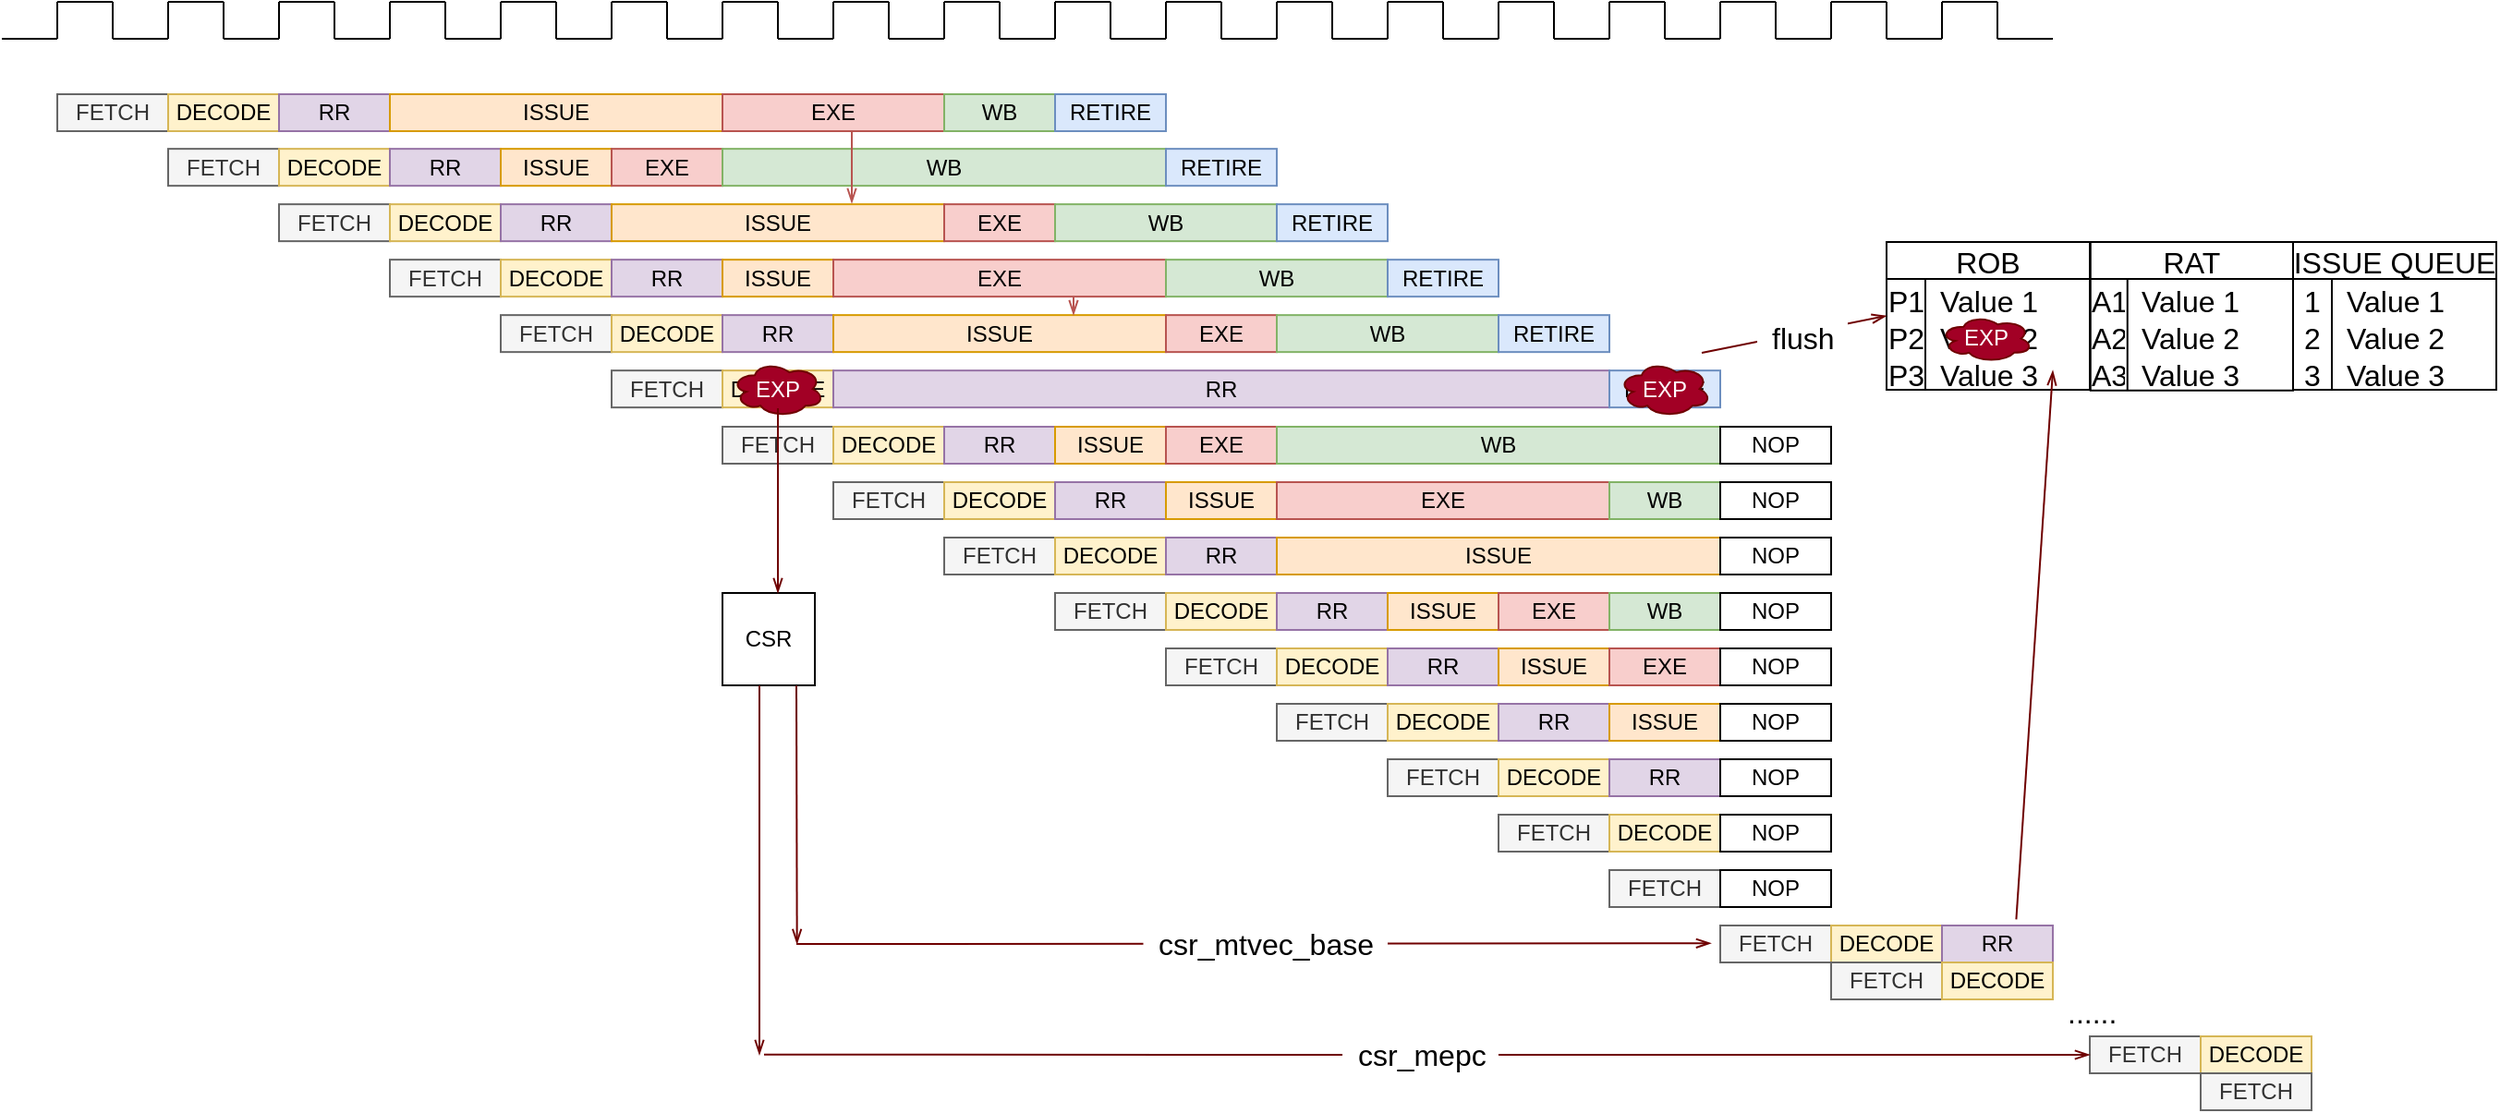 <mxfile version="24.7.4">
  <diagram name="第 1 页" id="Wg0HarawB00_JTyKr74h">
    <mxGraphModel dx="2636" dy="952" grid="1" gridSize="10" guides="1" tooltips="1" connect="1" arrows="1" fold="1" page="1" pageScale="1" pageWidth="827" pageHeight="1169" math="0" shadow="0">
      <root>
        <mxCell id="0" />
        <mxCell id="1" parent="0" />
        <mxCell id="zSqDcAT_bvlXsyUkPTx3-95" value="" style="endArrow=none;html=1;rounded=0;" edge="1" parent="1">
          <mxGeometry width="50" height="50" relative="1" as="geometry">
            <mxPoint x="-30" y="380" as="sourcePoint" />
            <mxPoint y="380" as="targetPoint" />
          </mxGeometry>
        </mxCell>
        <mxCell id="zSqDcAT_bvlXsyUkPTx3-96" value="" style="endArrow=none;html=1;rounded=0;" edge="1" parent="1">
          <mxGeometry width="50" height="50" relative="1" as="geometry">
            <mxPoint y="360" as="sourcePoint" />
            <mxPoint x="30" y="360" as="targetPoint" />
          </mxGeometry>
        </mxCell>
        <mxCell id="zSqDcAT_bvlXsyUkPTx3-97" value="" style="endArrow=none;html=1;rounded=0;" edge="1" parent="1">
          <mxGeometry width="50" height="50" relative="1" as="geometry">
            <mxPoint x="30" y="380" as="sourcePoint" />
            <mxPoint x="60" y="380" as="targetPoint" />
          </mxGeometry>
        </mxCell>
        <mxCell id="zSqDcAT_bvlXsyUkPTx3-98" value="" style="endArrow=none;html=1;rounded=0;" edge="1" parent="1">
          <mxGeometry width="50" height="50" relative="1" as="geometry">
            <mxPoint y="360" as="sourcePoint" />
            <mxPoint y="380" as="targetPoint" />
          </mxGeometry>
        </mxCell>
        <mxCell id="zSqDcAT_bvlXsyUkPTx3-99" value="" style="endArrow=none;html=1;rounded=0;" edge="1" parent="1">
          <mxGeometry width="50" height="50" relative="1" as="geometry">
            <mxPoint x="30" y="360" as="sourcePoint" />
            <mxPoint x="30" y="380" as="targetPoint" />
          </mxGeometry>
        </mxCell>
        <mxCell id="zSqDcAT_bvlXsyUkPTx3-100" value="FETCH" style="rounded=0;whiteSpace=wrap;html=1;fillColor=#f5f5f5;fontColor=#333333;strokeColor=#666666;" vertex="1" parent="1">
          <mxGeometry y="529.57" width="60" height="20" as="geometry" />
        </mxCell>
        <mxCell id="zSqDcAT_bvlXsyUkPTx3-101" value="DECODE" style="rounded=0;whiteSpace=wrap;html=1;fillColor=#fff2cc;strokeColor=#d6b656;" vertex="1" parent="1">
          <mxGeometry x="60" y="529.57" width="60" height="20" as="geometry" />
        </mxCell>
        <mxCell id="zSqDcAT_bvlXsyUkPTx3-102" value="RR" style="rounded=0;whiteSpace=wrap;html=1;fillColor=#e1d5e7;strokeColor=#9673a6;" vertex="1" parent="1">
          <mxGeometry x="120" y="529.57" width="60" height="20" as="geometry" />
        </mxCell>
        <mxCell id="zSqDcAT_bvlXsyUkPTx3-103" value="ISSUE" style="rounded=0;whiteSpace=wrap;html=1;fillColor=#ffe6cc;strokeColor=#d79b00;" vertex="1" parent="1">
          <mxGeometry x="180" y="529.57" width="180" height="20" as="geometry" />
        </mxCell>
        <mxCell id="zSqDcAT_bvlXsyUkPTx3-104" value="EXE" style="rounded=0;whiteSpace=wrap;html=1;fillColor=#f8cecc;strokeColor=#b85450;" vertex="1" parent="1">
          <mxGeometry x="360" y="529.57" width="60" height="20" as="geometry" />
        </mxCell>
        <mxCell id="zSqDcAT_bvlXsyUkPTx3-105" value="WB" style="rounded=0;whiteSpace=wrap;html=1;fillColor=#d5e8d4;strokeColor=#82b366;" vertex="1" parent="1">
          <mxGeometry x="420" y="529.57" width="120" height="20" as="geometry" />
        </mxCell>
        <mxCell id="zSqDcAT_bvlXsyUkPTx3-106" value="RETIRE" style="rounded=0;whiteSpace=wrap;html=1;fillColor=#dae8fc;strokeColor=#6c8ebf;" vertex="1" parent="1">
          <mxGeometry x="540" y="529.57" width="60" height="20" as="geometry" />
        </mxCell>
        <mxCell id="zSqDcAT_bvlXsyUkPTx3-166" value="" style="endArrow=none;html=1;rounded=0;" edge="1" parent="1">
          <mxGeometry width="50" height="50" relative="1" as="geometry">
            <mxPoint x="60" y="360" as="sourcePoint" />
            <mxPoint x="60" y="380" as="targetPoint" />
          </mxGeometry>
        </mxCell>
        <mxCell id="zSqDcAT_bvlXsyUkPTx3-167" value="" style="endArrow=none;html=1;rounded=0;" edge="1" parent="1">
          <mxGeometry width="50" height="50" relative="1" as="geometry">
            <mxPoint x="60" y="360" as="sourcePoint" />
            <mxPoint x="90" y="360" as="targetPoint" />
          </mxGeometry>
        </mxCell>
        <mxCell id="zSqDcAT_bvlXsyUkPTx3-168" value="" style="endArrow=none;html=1;rounded=0;" edge="1" parent="1">
          <mxGeometry width="50" height="50" relative="1" as="geometry">
            <mxPoint x="90" y="360" as="sourcePoint" />
            <mxPoint x="90" y="380" as="targetPoint" />
          </mxGeometry>
        </mxCell>
        <mxCell id="zSqDcAT_bvlXsyUkPTx3-169" value="" style="endArrow=none;html=1;rounded=0;" edge="1" parent="1">
          <mxGeometry width="50" height="50" relative="1" as="geometry">
            <mxPoint x="90" y="380" as="sourcePoint" />
            <mxPoint x="120" y="380" as="targetPoint" />
          </mxGeometry>
        </mxCell>
        <mxCell id="zSqDcAT_bvlXsyUkPTx3-170" value="" style="endArrow=none;html=1;rounded=0;" edge="1" parent="1">
          <mxGeometry width="50" height="50" relative="1" as="geometry">
            <mxPoint x="120" y="360" as="sourcePoint" />
            <mxPoint x="150" y="360" as="targetPoint" />
          </mxGeometry>
        </mxCell>
        <mxCell id="zSqDcAT_bvlXsyUkPTx3-171" value="" style="endArrow=none;html=1;rounded=0;" edge="1" parent="1">
          <mxGeometry width="50" height="50" relative="1" as="geometry">
            <mxPoint x="150" y="380" as="sourcePoint" />
            <mxPoint x="180" y="380" as="targetPoint" />
          </mxGeometry>
        </mxCell>
        <mxCell id="zSqDcAT_bvlXsyUkPTx3-172" value="" style="endArrow=none;html=1;rounded=0;" edge="1" parent="1">
          <mxGeometry width="50" height="50" relative="1" as="geometry">
            <mxPoint x="120" y="360" as="sourcePoint" />
            <mxPoint x="120" y="380" as="targetPoint" />
          </mxGeometry>
        </mxCell>
        <mxCell id="zSqDcAT_bvlXsyUkPTx3-173" value="" style="endArrow=none;html=1;rounded=0;" edge="1" parent="1">
          <mxGeometry width="50" height="50" relative="1" as="geometry">
            <mxPoint x="150" y="360" as="sourcePoint" />
            <mxPoint x="150" y="380" as="targetPoint" />
          </mxGeometry>
        </mxCell>
        <mxCell id="zSqDcAT_bvlXsyUkPTx3-174" value="" style="endArrow=none;html=1;rounded=0;" edge="1" parent="1">
          <mxGeometry width="50" height="50" relative="1" as="geometry">
            <mxPoint x="180" y="360" as="sourcePoint" />
            <mxPoint x="180" y="380" as="targetPoint" />
          </mxGeometry>
        </mxCell>
        <mxCell id="zSqDcAT_bvlXsyUkPTx3-175" value="" style="endArrow=none;html=1;rounded=0;" edge="1" parent="1">
          <mxGeometry width="50" height="50" relative="1" as="geometry">
            <mxPoint x="180" y="360" as="sourcePoint" />
            <mxPoint x="210" y="360" as="targetPoint" />
          </mxGeometry>
        </mxCell>
        <mxCell id="zSqDcAT_bvlXsyUkPTx3-176" value="" style="endArrow=none;html=1;rounded=0;" edge="1" parent="1">
          <mxGeometry width="50" height="50" relative="1" as="geometry">
            <mxPoint x="210" y="360" as="sourcePoint" />
            <mxPoint x="210" y="380" as="targetPoint" />
          </mxGeometry>
        </mxCell>
        <mxCell id="zSqDcAT_bvlXsyUkPTx3-177" value="" style="endArrow=none;html=1;rounded=0;" edge="1" parent="1">
          <mxGeometry width="50" height="50" relative="1" as="geometry">
            <mxPoint x="210" y="380" as="sourcePoint" />
            <mxPoint x="240" y="380" as="targetPoint" />
          </mxGeometry>
        </mxCell>
        <mxCell id="zSqDcAT_bvlXsyUkPTx3-178" value="" style="endArrow=none;html=1;rounded=0;" edge="1" parent="1">
          <mxGeometry width="50" height="50" relative="1" as="geometry">
            <mxPoint x="240" y="360" as="sourcePoint" />
            <mxPoint x="270" y="360" as="targetPoint" />
          </mxGeometry>
        </mxCell>
        <mxCell id="zSqDcAT_bvlXsyUkPTx3-179" value="" style="endArrow=none;html=1;rounded=0;" edge="1" parent="1">
          <mxGeometry width="50" height="50" relative="1" as="geometry">
            <mxPoint x="270" y="380" as="sourcePoint" />
            <mxPoint x="300" y="380" as="targetPoint" />
          </mxGeometry>
        </mxCell>
        <mxCell id="zSqDcAT_bvlXsyUkPTx3-180" value="" style="endArrow=none;html=1;rounded=0;" edge="1" parent="1">
          <mxGeometry width="50" height="50" relative="1" as="geometry">
            <mxPoint x="240" y="360" as="sourcePoint" />
            <mxPoint x="240" y="380" as="targetPoint" />
          </mxGeometry>
        </mxCell>
        <mxCell id="zSqDcAT_bvlXsyUkPTx3-181" value="" style="endArrow=none;html=1;rounded=0;" edge="1" parent="1">
          <mxGeometry width="50" height="50" relative="1" as="geometry">
            <mxPoint x="270" y="360" as="sourcePoint" />
            <mxPoint x="270" y="380" as="targetPoint" />
          </mxGeometry>
        </mxCell>
        <mxCell id="zSqDcAT_bvlXsyUkPTx3-182" value="" style="endArrow=none;html=1;rounded=0;" edge="1" parent="1">
          <mxGeometry width="50" height="50" relative="1" as="geometry">
            <mxPoint x="300" y="360" as="sourcePoint" />
            <mxPoint x="300" y="380" as="targetPoint" />
          </mxGeometry>
        </mxCell>
        <mxCell id="zSqDcAT_bvlXsyUkPTx3-183" value="" style="endArrow=none;html=1;rounded=0;" edge="1" parent="1">
          <mxGeometry width="50" height="50" relative="1" as="geometry">
            <mxPoint x="300" y="360" as="sourcePoint" />
            <mxPoint x="330" y="360" as="targetPoint" />
          </mxGeometry>
        </mxCell>
        <mxCell id="zSqDcAT_bvlXsyUkPTx3-184" value="" style="endArrow=none;html=1;rounded=0;" edge="1" parent="1">
          <mxGeometry width="50" height="50" relative="1" as="geometry">
            <mxPoint x="330" y="360" as="sourcePoint" />
            <mxPoint x="330" y="380" as="targetPoint" />
          </mxGeometry>
        </mxCell>
        <mxCell id="zSqDcAT_bvlXsyUkPTx3-185" value="" style="endArrow=none;html=1;rounded=0;" edge="1" parent="1">
          <mxGeometry width="50" height="50" relative="1" as="geometry">
            <mxPoint x="330" y="380" as="sourcePoint" />
            <mxPoint x="360" y="380" as="targetPoint" />
          </mxGeometry>
        </mxCell>
        <mxCell id="zSqDcAT_bvlXsyUkPTx3-186" value="" style="endArrow=none;html=1;rounded=0;" edge="1" parent="1">
          <mxGeometry width="50" height="50" relative="1" as="geometry">
            <mxPoint x="360" y="360" as="sourcePoint" />
            <mxPoint x="390" y="360" as="targetPoint" />
          </mxGeometry>
        </mxCell>
        <mxCell id="zSqDcAT_bvlXsyUkPTx3-187" value="" style="endArrow=none;html=1;rounded=0;" edge="1" parent="1">
          <mxGeometry width="50" height="50" relative="1" as="geometry">
            <mxPoint x="390" y="380" as="sourcePoint" />
            <mxPoint x="420" y="380" as="targetPoint" />
          </mxGeometry>
        </mxCell>
        <mxCell id="zSqDcAT_bvlXsyUkPTx3-188" value="" style="endArrow=none;html=1;rounded=0;" edge="1" parent="1">
          <mxGeometry width="50" height="50" relative="1" as="geometry">
            <mxPoint x="360" y="360" as="sourcePoint" />
            <mxPoint x="360" y="380" as="targetPoint" />
          </mxGeometry>
        </mxCell>
        <mxCell id="zSqDcAT_bvlXsyUkPTx3-189" value="" style="endArrow=none;html=1;rounded=0;" edge="1" parent="1">
          <mxGeometry width="50" height="50" relative="1" as="geometry">
            <mxPoint x="390" y="360" as="sourcePoint" />
            <mxPoint x="390" y="380" as="targetPoint" />
          </mxGeometry>
        </mxCell>
        <mxCell id="zSqDcAT_bvlXsyUkPTx3-206" value="" style="endArrow=none;html=1;rounded=0;" edge="1" parent="1">
          <mxGeometry width="50" height="50" relative="1" as="geometry">
            <mxPoint x="420" y="360" as="sourcePoint" />
            <mxPoint x="420" y="380" as="targetPoint" />
          </mxGeometry>
        </mxCell>
        <mxCell id="zSqDcAT_bvlXsyUkPTx3-207" value="" style="endArrow=none;html=1;rounded=0;" edge="1" parent="1">
          <mxGeometry width="50" height="50" relative="1" as="geometry">
            <mxPoint x="420" y="360" as="sourcePoint" />
            <mxPoint x="450" y="360" as="targetPoint" />
          </mxGeometry>
        </mxCell>
        <mxCell id="zSqDcAT_bvlXsyUkPTx3-208" value="" style="endArrow=none;html=1;rounded=0;" edge="1" parent="1">
          <mxGeometry width="50" height="50" relative="1" as="geometry">
            <mxPoint x="450" y="360" as="sourcePoint" />
            <mxPoint x="450" y="380" as="targetPoint" />
          </mxGeometry>
        </mxCell>
        <mxCell id="zSqDcAT_bvlXsyUkPTx3-209" value="" style="endArrow=none;html=1;rounded=0;" edge="1" parent="1">
          <mxGeometry width="50" height="50" relative="1" as="geometry">
            <mxPoint x="450" y="380" as="sourcePoint" />
            <mxPoint x="480" y="380" as="targetPoint" />
          </mxGeometry>
        </mxCell>
        <mxCell id="zSqDcAT_bvlXsyUkPTx3-210" value="" style="endArrow=none;html=1;rounded=0;" edge="1" parent="1">
          <mxGeometry width="50" height="50" relative="1" as="geometry">
            <mxPoint x="480" y="360" as="sourcePoint" />
            <mxPoint x="510" y="360" as="targetPoint" />
          </mxGeometry>
        </mxCell>
        <mxCell id="zSqDcAT_bvlXsyUkPTx3-211" value="" style="endArrow=none;html=1;rounded=0;" edge="1" parent="1">
          <mxGeometry width="50" height="50" relative="1" as="geometry">
            <mxPoint x="510" y="380" as="sourcePoint" />
            <mxPoint x="540" y="380" as="targetPoint" />
          </mxGeometry>
        </mxCell>
        <mxCell id="zSqDcAT_bvlXsyUkPTx3-212" value="" style="endArrow=none;html=1;rounded=0;" edge="1" parent="1">
          <mxGeometry width="50" height="50" relative="1" as="geometry">
            <mxPoint x="480" y="360" as="sourcePoint" />
            <mxPoint x="480" y="380" as="targetPoint" />
          </mxGeometry>
        </mxCell>
        <mxCell id="zSqDcAT_bvlXsyUkPTx3-213" value="" style="endArrow=none;html=1;rounded=0;" edge="1" parent="1">
          <mxGeometry width="50" height="50" relative="1" as="geometry">
            <mxPoint x="510" y="360" as="sourcePoint" />
            <mxPoint x="510" y="380" as="targetPoint" />
          </mxGeometry>
        </mxCell>
        <mxCell id="zSqDcAT_bvlXsyUkPTx3-214" value="" style="endArrow=none;html=1;rounded=0;" edge="1" parent="1">
          <mxGeometry width="50" height="50" relative="1" as="geometry">
            <mxPoint x="540" y="360" as="sourcePoint" />
            <mxPoint x="540" y="380" as="targetPoint" />
          </mxGeometry>
        </mxCell>
        <mxCell id="zSqDcAT_bvlXsyUkPTx3-215" value="" style="endArrow=none;html=1;rounded=0;" edge="1" parent="1">
          <mxGeometry width="50" height="50" relative="1" as="geometry">
            <mxPoint x="540" y="360" as="sourcePoint" />
            <mxPoint x="570" y="360" as="targetPoint" />
          </mxGeometry>
        </mxCell>
        <mxCell id="zSqDcAT_bvlXsyUkPTx3-216" value="" style="endArrow=none;html=1;rounded=0;" edge="1" parent="1">
          <mxGeometry width="50" height="50" relative="1" as="geometry">
            <mxPoint x="570" y="360" as="sourcePoint" />
            <mxPoint x="570" y="380" as="targetPoint" />
          </mxGeometry>
        </mxCell>
        <mxCell id="zSqDcAT_bvlXsyUkPTx3-217" value="" style="endArrow=none;html=1;rounded=0;" edge="1" parent="1">
          <mxGeometry width="50" height="50" relative="1" as="geometry">
            <mxPoint x="570" y="380" as="sourcePoint" />
            <mxPoint x="600" y="380" as="targetPoint" />
          </mxGeometry>
        </mxCell>
        <mxCell id="zSqDcAT_bvlXsyUkPTx3-218" value="" style="endArrow=none;html=1;rounded=0;" edge="1" parent="1">
          <mxGeometry width="50" height="50" relative="1" as="geometry">
            <mxPoint x="600" y="360" as="sourcePoint" />
            <mxPoint x="630" y="360" as="targetPoint" />
          </mxGeometry>
        </mxCell>
        <mxCell id="zSqDcAT_bvlXsyUkPTx3-219" value="" style="endArrow=none;html=1;rounded=0;" edge="1" parent="1">
          <mxGeometry width="50" height="50" relative="1" as="geometry">
            <mxPoint x="630" y="380" as="sourcePoint" />
            <mxPoint x="660" y="380" as="targetPoint" />
          </mxGeometry>
        </mxCell>
        <mxCell id="zSqDcAT_bvlXsyUkPTx3-220" value="" style="endArrow=none;html=1;rounded=0;" edge="1" parent="1">
          <mxGeometry width="50" height="50" relative="1" as="geometry">
            <mxPoint x="600" y="360" as="sourcePoint" />
            <mxPoint x="600" y="380" as="targetPoint" />
          </mxGeometry>
        </mxCell>
        <mxCell id="zSqDcAT_bvlXsyUkPTx3-221" value="" style="endArrow=none;html=1;rounded=0;" edge="1" parent="1">
          <mxGeometry width="50" height="50" relative="1" as="geometry">
            <mxPoint x="630" y="360" as="sourcePoint" />
            <mxPoint x="630" y="380" as="targetPoint" />
          </mxGeometry>
        </mxCell>
        <mxCell id="zSqDcAT_bvlXsyUkPTx3-222" value="FETCH" style="rounded=0;whiteSpace=wrap;html=1;fillColor=#f5f5f5;fontColor=#333333;strokeColor=#666666;" vertex="1" parent="1">
          <mxGeometry x="60" y="559.57" width="60" height="20" as="geometry" />
        </mxCell>
        <mxCell id="zSqDcAT_bvlXsyUkPTx3-223" value="DECODE" style="rounded=0;whiteSpace=wrap;html=1;fillColor=#fff2cc;strokeColor=#d6b656;" vertex="1" parent="1">
          <mxGeometry x="120" y="559.57" width="60" height="20" as="geometry" />
        </mxCell>
        <mxCell id="zSqDcAT_bvlXsyUkPTx3-224" value="RR" style="rounded=0;whiteSpace=wrap;html=1;fillColor=#e1d5e7;strokeColor=#9673a6;" vertex="1" parent="1">
          <mxGeometry x="180" y="559.57" width="420" height="20" as="geometry" />
        </mxCell>
        <mxCell id="zSqDcAT_bvlXsyUkPTx3-228" value="RETIRE" style="rounded=0;whiteSpace=wrap;html=1;fillColor=#dae8fc;strokeColor=#6c8ebf;" vertex="1" parent="1">
          <mxGeometry x="600" y="559.57" width="60" height="20" as="geometry" />
        </mxCell>
        <mxCell id="zSqDcAT_bvlXsyUkPTx3-124" value="EXP" style="ellipse;shape=cloud;whiteSpace=wrap;html=1;fillColor=#a20025;fontColor=#ffffff;strokeColor=#6F0000;" vertex="1" parent="1">
          <mxGeometry x="605" y="554.57" width="50" height="30" as="geometry" />
        </mxCell>
        <mxCell id="zSqDcAT_bvlXsyUkPTx3-251" value="FETCH" style="rounded=0;whiteSpace=wrap;html=1;fillColor=#f5f5f5;fontColor=#333333;strokeColor=#666666;" vertex="1" parent="1">
          <mxGeometry x="-60" y="499.57" width="60" height="20" as="geometry" />
        </mxCell>
        <mxCell id="zSqDcAT_bvlXsyUkPTx3-252" value="DECODE" style="rounded=0;whiteSpace=wrap;html=1;fillColor=#fff2cc;strokeColor=#d6b656;" vertex="1" parent="1">
          <mxGeometry y="499.57" width="60" height="20" as="geometry" />
        </mxCell>
        <mxCell id="zSqDcAT_bvlXsyUkPTx3-253" value="RR" style="rounded=0;whiteSpace=wrap;html=1;fillColor=#e1d5e7;strokeColor=#9673a6;" vertex="1" parent="1">
          <mxGeometry x="60" y="499.57" width="60" height="20" as="geometry" />
        </mxCell>
        <mxCell id="zSqDcAT_bvlXsyUkPTx3-254" value="ISSUE" style="rounded=0;whiteSpace=wrap;html=1;fillColor=#ffe6cc;strokeColor=#d79b00;" vertex="1" parent="1">
          <mxGeometry x="120" y="499.57" width="60" height="20" as="geometry" />
        </mxCell>
        <mxCell id="zSqDcAT_bvlXsyUkPTx3-255" value="EXE" style="rounded=0;whiteSpace=wrap;html=1;fillColor=#f8cecc;strokeColor=#b85450;" vertex="1" parent="1">
          <mxGeometry x="180" y="499.57" width="180" height="20" as="geometry" />
        </mxCell>
        <mxCell id="zSqDcAT_bvlXsyUkPTx3-256" value="WB" style="rounded=0;whiteSpace=wrap;html=1;fillColor=#d5e8d4;strokeColor=#82b366;" vertex="1" parent="1">
          <mxGeometry x="360" y="499.57" width="120" height="20" as="geometry" />
        </mxCell>
        <mxCell id="zSqDcAT_bvlXsyUkPTx3-257" value="RETIRE" style="rounded=0;whiteSpace=wrap;html=1;fillColor=#dae8fc;strokeColor=#6c8ebf;" vertex="1" parent="1">
          <mxGeometry x="480" y="499.57" width="60" height="20" as="geometry" />
        </mxCell>
        <mxCell id="zSqDcAT_bvlXsyUkPTx3-258" value="FETCH" style="rounded=0;whiteSpace=wrap;html=1;fillColor=#f5f5f5;fontColor=#333333;strokeColor=#666666;" vertex="1" parent="1">
          <mxGeometry x="-120" y="469.57" width="60" height="20" as="geometry" />
        </mxCell>
        <mxCell id="zSqDcAT_bvlXsyUkPTx3-259" value="DECODE" style="rounded=0;whiteSpace=wrap;html=1;fillColor=#fff2cc;strokeColor=#d6b656;" vertex="1" parent="1">
          <mxGeometry x="-60" y="469.57" width="60" height="20" as="geometry" />
        </mxCell>
        <mxCell id="zSqDcAT_bvlXsyUkPTx3-260" value="RR" style="rounded=0;whiteSpace=wrap;html=1;fillColor=#e1d5e7;strokeColor=#9673a6;" vertex="1" parent="1">
          <mxGeometry y="469.57" width="60" height="20" as="geometry" />
        </mxCell>
        <mxCell id="zSqDcAT_bvlXsyUkPTx3-261" value="ISSUE" style="rounded=0;whiteSpace=wrap;html=1;fillColor=#ffe6cc;strokeColor=#d79b00;" vertex="1" parent="1">
          <mxGeometry x="60" y="469.57" width="180" height="20" as="geometry" />
        </mxCell>
        <mxCell id="zSqDcAT_bvlXsyUkPTx3-262" value="EXE" style="rounded=0;whiteSpace=wrap;html=1;fillColor=#f8cecc;strokeColor=#b85450;" vertex="1" parent="1">
          <mxGeometry x="240" y="469.57" width="60" height="20" as="geometry" />
        </mxCell>
        <mxCell id="zSqDcAT_bvlXsyUkPTx3-263" value="WB" style="rounded=0;whiteSpace=wrap;html=1;fillColor=#d5e8d4;strokeColor=#82b366;" vertex="1" parent="1">
          <mxGeometry x="300" y="469.57" width="120" height="20" as="geometry" />
        </mxCell>
        <mxCell id="zSqDcAT_bvlXsyUkPTx3-264" value="RETIRE" style="rounded=0;whiteSpace=wrap;html=1;fillColor=#dae8fc;strokeColor=#6c8ebf;" vertex="1" parent="1">
          <mxGeometry x="420" y="469.57" width="60" height="20" as="geometry" />
        </mxCell>
        <mxCell id="zSqDcAT_bvlXsyUkPTx3-270" value="FETCH" style="rounded=0;whiteSpace=wrap;html=1;fillColor=#f5f5f5;fontColor=#333333;strokeColor=#666666;" vertex="1" parent="1">
          <mxGeometry x="-180" y="439.57" width="60" height="20" as="geometry" />
        </mxCell>
        <mxCell id="zSqDcAT_bvlXsyUkPTx3-271" value="DECODE" style="rounded=0;whiteSpace=wrap;html=1;fillColor=#fff2cc;strokeColor=#d6b656;" vertex="1" parent="1">
          <mxGeometry x="-120" y="439.57" width="60" height="20" as="geometry" />
        </mxCell>
        <mxCell id="zSqDcAT_bvlXsyUkPTx3-272" value="RR" style="rounded=0;whiteSpace=wrap;html=1;fillColor=#e1d5e7;strokeColor=#9673a6;" vertex="1" parent="1">
          <mxGeometry x="-60" y="439.57" width="60" height="20" as="geometry" />
        </mxCell>
        <mxCell id="zSqDcAT_bvlXsyUkPTx3-273" value="ISSUE" style="rounded=0;whiteSpace=wrap;html=1;fillColor=#ffe6cc;strokeColor=#d79b00;" vertex="1" parent="1">
          <mxGeometry y="439.57" width="60" height="20" as="geometry" />
        </mxCell>
        <mxCell id="zSqDcAT_bvlXsyUkPTx3-274" value="EXE" style="rounded=0;whiteSpace=wrap;html=1;fillColor=#f8cecc;strokeColor=#b85450;" vertex="1" parent="1">
          <mxGeometry x="60" y="439.57" width="60" height="20" as="geometry" />
        </mxCell>
        <mxCell id="zSqDcAT_bvlXsyUkPTx3-275" value="WB" style="rounded=0;whiteSpace=wrap;html=1;fillColor=#d5e8d4;strokeColor=#82b366;" vertex="1" parent="1">
          <mxGeometry x="120" y="439.57" width="240" height="20" as="geometry" />
        </mxCell>
        <mxCell id="zSqDcAT_bvlXsyUkPTx3-276" value="RETIRE" style="rounded=0;whiteSpace=wrap;html=1;fillColor=#dae8fc;strokeColor=#6c8ebf;" vertex="1" parent="1">
          <mxGeometry x="360" y="439.57" width="60" height="20" as="geometry" />
        </mxCell>
        <mxCell id="zSqDcAT_bvlXsyUkPTx3-292" value="FETCH" style="rounded=0;whiteSpace=wrap;html=1;fillColor=#f5f5f5;fontColor=#333333;strokeColor=#666666;" vertex="1" parent="1">
          <mxGeometry x="120" y="590" width="60" height="20" as="geometry" />
        </mxCell>
        <mxCell id="zSqDcAT_bvlXsyUkPTx3-293" value="DECODE" style="rounded=0;whiteSpace=wrap;html=1;fillColor=#fff2cc;strokeColor=#d6b656;" vertex="1" parent="1">
          <mxGeometry x="180" y="590" width="60" height="20" as="geometry" />
        </mxCell>
        <mxCell id="zSqDcAT_bvlXsyUkPTx3-294" value="RR" style="rounded=0;whiteSpace=wrap;html=1;fillColor=#e1d5e7;strokeColor=#9673a6;" vertex="1" parent="1">
          <mxGeometry x="240" y="590" width="60" height="20" as="geometry" />
        </mxCell>
        <mxCell id="zSqDcAT_bvlXsyUkPTx3-295" value="ISSUE" style="rounded=0;whiteSpace=wrap;html=1;fillColor=#ffe6cc;strokeColor=#d79b00;" vertex="1" parent="1">
          <mxGeometry x="300" y="590" width="60" height="20" as="geometry" />
        </mxCell>
        <mxCell id="zSqDcAT_bvlXsyUkPTx3-296" value="EXE" style="rounded=0;whiteSpace=wrap;html=1;fillColor=#f8cecc;strokeColor=#b85450;" vertex="1" parent="1">
          <mxGeometry x="360" y="590" width="60" height="20" as="geometry" />
        </mxCell>
        <mxCell id="zSqDcAT_bvlXsyUkPTx3-297" value="WB" style="rounded=0;whiteSpace=wrap;html=1;fillColor=#d5e8d4;strokeColor=#82b366;" vertex="1" parent="1">
          <mxGeometry x="420" y="590" width="240" height="20" as="geometry" />
        </mxCell>
        <mxCell id="zSqDcAT_bvlXsyUkPTx3-298" value="NOP" style="rounded=0;whiteSpace=wrap;html=1;" vertex="1" parent="1">
          <mxGeometry x="660" y="590" width="60" height="20" as="geometry" />
        </mxCell>
        <mxCell id="zSqDcAT_bvlXsyUkPTx3-299" value="FETCH" style="rounded=0;whiteSpace=wrap;html=1;fillColor=#f5f5f5;fontColor=#333333;strokeColor=#666666;" vertex="1" parent="1">
          <mxGeometry x="-240" y="410" width="60" height="20" as="geometry" />
        </mxCell>
        <mxCell id="zSqDcAT_bvlXsyUkPTx3-300" value="DECODE" style="rounded=0;whiteSpace=wrap;html=1;fillColor=#fff2cc;strokeColor=#d6b656;" vertex="1" parent="1">
          <mxGeometry x="-180" y="410" width="60" height="20" as="geometry" />
        </mxCell>
        <mxCell id="zSqDcAT_bvlXsyUkPTx3-301" value="RR" style="rounded=0;whiteSpace=wrap;html=1;fillColor=#e1d5e7;strokeColor=#9673a6;" vertex="1" parent="1">
          <mxGeometry x="-120" y="410" width="60" height="20" as="geometry" />
        </mxCell>
        <mxCell id="zSqDcAT_bvlXsyUkPTx3-302" value="ISSUE" style="rounded=0;whiteSpace=wrap;html=1;fillColor=#ffe6cc;strokeColor=#d79b00;" vertex="1" parent="1">
          <mxGeometry x="-60" y="410" width="180" height="20" as="geometry" />
        </mxCell>
        <mxCell id="zSqDcAT_bvlXsyUkPTx3-303" value="EXE" style="rounded=0;whiteSpace=wrap;html=1;fillColor=#f8cecc;strokeColor=#b85450;" vertex="1" parent="1">
          <mxGeometry x="120" y="410" width="120" height="20" as="geometry" />
        </mxCell>
        <mxCell id="zSqDcAT_bvlXsyUkPTx3-304" value="WB" style="rounded=0;whiteSpace=wrap;html=1;fillColor=#d5e8d4;strokeColor=#82b366;" vertex="1" parent="1">
          <mxGeometry x="240" y="410" width="60" height="20" as="geometry" />
        </mxCell>
        <mxCell id="zSqDcAT_bvlXsyUkPTx3-305" value="RETIRE" style="rounded=0;whiteSpace=wrap;html=1;fillColor=#dae8fc;strokeColor=#6c8ebf;" vertex="1" parent="1">
          <mxGeometry x="300" y="410" width="60" height="20" as="geometry" />
        </mxCell>
        <mxCell id="zSqDcAT_bvlXsyUkPTx3-307" value="" style="endArrow=openThin;html=1;rounded=0;endFill=0;fillColor=#f8cecc;strokeColor=#b85450;" edge="1" parent="1">
          <mxGeometry width="50" height="50" relative="1" as="geometry">
            <mxPoint x="190" y="429.57" as="sourcePoint" />
            <mxPoint x="190" y="469" as="targetPoint" />
          </mxGeometry>
        </mxCell>
        <mxCell id="zSqDcAT_bvlXsyUkPTx3-308" value="" style="endArrow=openThin;html=1;rounded=0;endFill=0;fillColor=#f8cecc;strokeColor=#b85450;" edge="1" parent="1">
          <mxGeometry width="50" height="50" relative="1" as="geometry">
            <mxPoint x="310" y="519.71" as="sourcePoint" />
            <mxPoint x="310" y="529.57" as="targetPoint" />
          </mxGeometry>
        </mxCell>
        <mxCell id="zSqDcAT_bvlXsyUkPTx3-334" value="" style="endArrow=none;html=1;rounded=0;" edge="1" parent="1">
          <mxGeometry width="50" height="50" relative="1" as="geometry">
            <mxPoint x="-270" y="380" as="sourcePoint" />
            <mxPoint x="-240" y="380" as="targetPoint" />
          </mxGeometry>
        </mxCell>
        <mxCell id="zSqDcAT_bvlXsyUkPTx3-337" value="" style="endArrow=none;html=1;rounded=0;" edge="1" parent="1">
          <mxGeometry width="50" height="50" relative="1" as="geometry">
            <mxPoint x="-240" y="360" as="sourcePoint" />
            <mxPoint x="-240" y="380" as="targetPoint" />
          </mxGeometry>
        </mxCell>
        <mxCell id="zSqDcAT_bvlXsyUkPTx3-338" value="" style="endArrow=none;html=1;rounded=0;" edge="1" parent="1">
          <mxGeometry width="50" height="50" relative="1" as="geometry">
            <mxPoint x="-240" y="360" as="sourcePoint" />
            <mxPoint x="-210" y="360" as="targetPoint" />
          </mxGeometry>
        </mxCell>
        <mxCell id="zSqDcAT_bvlXsyUkPTx3-339" value="" style="endArrow=none;html=1;rounded=0;" edge="1" parent="1">
          <mxGeometry width="50" height="50" relative="1" as="geometry">
            <mxPoint x="-210" y="360" as="sourcePoint" />
            <mxPoint x="-210" y="380" as="targetPoint" />
          </mxGeometry>
        </mxCell>
        <mxCell id="zSqDcAT_bvlXsyUkPTx3-340" value="" style="endArrow=none;html=1;rounded=0;" edge="1" parent="1">
          <mxGeometry width="50" height="50" relative="1" as="geometry">
            <mxPoint x="-210" y="380" as="sourcePoint" />
            <mxPoint x="-180" y="380" as="targetPoint" />
          </mxGeometry>
        </mxCell>
        <mxCell id="zSqDcAT_bvlXsyUkPTx3-341" value="" style="endArrow=none;html=1;rounded=0;" edge="1" parent="1">
          <mxGeometry width="50" height="50" relative="1" as="geometry">
            <mxPoint x="-180" y="360" as="sourcePoint" />
            <mxPoint x="-150" y="360" as="targetPoint" />
          </mxGeometry>
        </mxCell>
        <mxCell id="zSqDcAT_bvlXsyUkPTx3-342" value="" style="endArrow=none;html=1;rounded=0;" edge="1" parent="1">
          <mxGeometry width="50" height="50" relative="1" as="geometry">
            <mxPoint x="-150" y="380" as="sourcePoint" />
            <mxPoint x="-120" y="380" as="targetPoint" />
          </mxGeometry>
        </mxCell>
        <mxCell id="zSqDcAT_bvlXsyUkPTx3-343" value="" style="endArrow=none;html=1;rounded=0;" edge="1" parent="1">
          <mxGeometry width="50" height="50" relative="1" as="geometry">
            <mxPoint x="-180" y="360" as="sourcePoint" />
            <mxPoint x="-180" y="380" as="targetPoint" />
          </mxGeometry>
        </mxCell>
        <mxCell id="zSqDcAT_bvlXsyUkPTx3-344" value="" style="endArrow=none;html=1;rounded=0;" edge="1" parent="1">
          <mxGeometry width="50" height="50" relative="1" as="geometry">
            <mxPoint x="-150" y="360" as="sourcePoint" />
            <mxPoint x="-150" y="380" as="targetPoint" />
          </mxGeometry>
        </mxCell>
        <mxCell id="zSqDcAT_bvlXsyUkPTx3-345" value="" style="endArrow=none;html=1;rounded=0;" edge="1" parent="1">
          <mxGeometry width="50" height="50" relative="1" as="geometry">
            <mxPoint x="-120" y="360" as="sourcePoint" />
            <mxPoint x="-120" y="380" as="targetPoint" />
          </mxGeometry>
        </mxCell>
        <mxCell id="zSqDcAT_bvlXsyUkPTx3-346" value="" style="endArrow=none;html=1;rounded=0;" edge="1" parent="1">
          <mxGeometry width="50" height="50" relative="1" as="geometry">
            <mxPoint x="-120" y="360" as="sourcePoint" />
            <mxPoint x="-90" y="360" as="targetPoint" />
          </mxGeometry>
        </mxCell>
        <mxCell id="zSqDcAT_bvlXsyUkPTx3-347" value="" style="endArrow=none;html=1;rounded=0;" edge="1" parent="1">
          <mxGeometry width="50" height="50" relative="1" as="geometry">
            <mxPoint x="-90" y="360" as="sourcePoint" />
            <mxPoint x="-90" y="380" as="targetPoint" />
          </mxGeometry>
        </mxCell>
        <mxCell id="zSqDcAT_bvlXsyUkPTx3-348" value="" style="endArrow=none;html=1;rounded=0;" edge="1" parent="1">
          <mxGeometry width="50" height="50" relative="1" as="geometry">
            <mxPoint x="-90" y="380" as="sourcePoint" />
            <mxPoint x="-60" y="380" as="targetPoint" />
          </mxGeometry>
        </mxCell>
        <mxCell id="zSqDcAT_bvlXsyUkPTx3-349" value="" style="endArrow=none;html=1;rounded=0;" edge="1" parent="1">
          <mxGeometry width="50" height="50" relative="1" as="geometry">
            <mxPoint x="-60" y="360" as="sourcePoint" />
            <mxPoint x="-30" y="360" as="targetPoint" />
          </mxGeometry>
        </mxCell>
        <mxCell id="zSqDcAT_bvlXsyUkPTx3-351" value="" style="endArrow=none;html=1;rounded=0;" edge="1" parent="1">
          <mxGeometry width="50" height="50" relative="1" as="geometry">
            <mxPoint x="-60" y="360" as="sourcePoint" />
            <mxPoint x="-60" y="380" as="targetPoint" />
          </mxGeometry>
        </mxCell>
        <mxCell id="zSqDcAT_bvlXsyUkPTx3-352" value="" style="endArrow=none;html=1;rounded=0;" edge="1" parent="1">
          <mxGeometry width="50" height="50" relative="1" as="geometry">
            <mxPoint x="-30" y="360" as="sourcePoint" />
            <mxPoint x="-30" y="380" as="targetPoint" />
          </mxGeometry>
        </mxCell>
        <mxCell id="zSqDcAT_bvlXsyUkPTx3-354" value="FETCH" style="rounded=0;whiteSpace=wrap;html=1;fillColor=#f5f5f5;fontColor=#333333;strokeColor=#666666;" vertex="1" parent="1">
          <mxGeometry x="180" y="620" width="60" height="20" as="geometry" />
        </mxCell>
        <mxCell id="zSqDcAT_bvlXsyUkPTx3-355" value="DECODE" style="rounded=0;whiteSpace=wrap;html=1;fillColor=#fff2cc;strokeColor=#d6b656;" vertex="1" parent="1">
          <mxGeometry x="240" y="620" width="60" height="20" as="geometry" />
        </mxCell>
        <mxCell id="zSqDcAT_bvlXsyUkPTx3-356" value="RR" style="rounded=0;whiteSpace=wrap;html=1;fillColor=#e1d5e7;strokeColor=#9673a6;" vertex="1" parent="1">
          <mxGeometry x="300" y="620" width="60" height="20" as="geometry" />
        </mxCell>
        <mxCell id="zSqDcAT_bvlXsyUkPTx3-357" value="ISSUE" style="rounded=0;whiteSpace=wrap;html=1;fillColor=#ffe6cc;strokeColor=#d79b00;" vertex="1" parent="1">
          <mxGeometry x="360" y="620" width="60" height="20" as="geometry" />
        </mxCell>
        <mxCell id="zSqDcAT_bvlXsyUkPTx3-358" value="EXE" style="rounded=0;whiteSpace=wrap;html=1;fillColor=#f8cecc;strokeColor=#b85450;" vertex="1" parent="1">
          <mxGeometry x="420" y="620" width="180" height="20" as="geometry" />
        </mxCell>
        <mxCell id="zSqDcAT_bvlXsyUkPTx3-359" value="WB" style="rounded=0;whiteSpace=wrap;html=1;fillColor=#d5e8d4;strokeColor=#82b366;" vertex="1" parent="1">
          <mxGeometry x="600" y="620" width="60" height="20" as="geometry" />
        </mxCell>
        <mxCell id="zSqDcAT_bvlXsyUkPTx3-360" value="NOP" style="rounded=0;whiteSpace=wrap;html=1;" vertex="1" parent="1">
          <mxGeometry x="660" y="620" width="60" height="20" as="geometry" />
        </mxCell>
        <mxCell id="zSqDcAT_bvlXsyUkPTx3-361" value="FETCH" style="rounded=0;whiteSpace=wrap;html=1;fillColor=#f5f5f5;fontColor=#333333;strokeColor=#666666;" vertex="1" parent="1">
          <mxGeometry x="240" y="650" width="60" height="20" as="geometry" />
        </mxCell>
        <mxCell id="zSqDcAT_bvlXsyUkPTx3-362" value="DECODE" style="rounded=0;whiteSpace=wrap;html=1;fillColor=#fff2cc;strokeColor=#d6b656;" vertex="1" parent="1">
          <mxGeometry x="300" y="650" width="60" height="20" as="geometry" />
        </mxCell>
        <mxCell id="zSqDcAT_bvlXsyUkPTx3-363" value="RR" style="rounded=0;whiteSpace=wrap;html=1;fillColor=#e1d5e7;strokeColor=#9673a6;" vertex="1" parent="1">
          <mxGeometry x="360" y="650" width="60" height="20" as="geometry" />
        </mxCell>
        <mxCell id="zSqDcAT_bvlXsyUkPTx3-364" value="ISSUE" style="rounded=0;whiteSpace=wrap;html=1;fillColor=#ffe6cc;strokeColor=#d79b00;" vertex="1" parent="1">
          <mxGeometry x="420" y="650" width="240" height="20" as="geometry" />
        </mxCell>
        <mxCell id="zSqDcAT_bvlXsyUkPTx3-367" value="NOP" style="rounded=0;whiteSpace=wrap;html=1;" vertex="1" parent="1">
          <mxGeometry x="660" y="650" width="60" height="20" as="geometry" />
        </mxCell>
        <mxCell id="zSqDcAT_bvlXsyUkPTx3-368" value="FETCH" style="rounded=0;whiteSpace=wrap;html=1;fillColor=#f5f5f5;fontColor=#333333;strokeColor=#666666;" vertex="1" parent="1">
          <mxGeometry x="300" y="680" width="60" height="20" as="geometry" />
        </mxCell>
        <mxCell id="zSqDcAT_bvlXsyUkPTx3-369" value="DECODE" style="rounded=0;whiteSpace=wrap;html=1;fillColor=#fff2cc;strokeColor=#d6b656;" vertex="1" parent="1">
          <mxGeometry x="360" y="680" width="60" height="20" as="geometry" />
        </mxCell>
        <mxCell id="zSqDcAT_bvlXsyUkPTx3-370" value="RR" style="rounded=0;whiteSpace=wrap;html=1;fillColor=#e1d5e7;strokeColor=#9673a6;" vertex="1" parent="1">
          <mxGeometry x="420" y="680" width="60" height="20" as="geometry" />
        </mxCell>
        <mxCell id="zSqDcAT_bvlXsyUkPTx3-371" value="ISSUE" style="rounded=0;whiteSpace=wrap;html=1;fillColor=#ffe6cc;strokeColor=#d79b00;" vertex="1" parent="1">
          <mxGeometry x="480" y="680" width="60" height="20" as="geometry" />
        </mxCell>
        <mxCell id="zSqDcAT_bvlXsyUkPTx3-372" value="EXE" style="rounded=0;whiteSpace=wrap;html=1;fillColor=#f8cecc;strokeColor=#b85450;" vertex="1" parent="1">
          <mxGeometry x="540" y="680" width="60" height="20" as="geometry" />
        </mxCell>
        <mxCell id="zSqDcAT_bvlXsyUkPTx3-373" value="WB" style="rounded=0;whiteSpace=wrap;html=1;fillColor=#d5e8d4;strokeColor=#82b366;" vertex="1" parent="1">
          <mxGeometry x="600" y="680" width="60" height="20" as="geometry" />
        </mxCell>
        <mxCell id="zSqDcAT_bvlXsyUkPTx3-374" value="NOP" style="rounded=0;whiteSpace=wrap;html=1;" vertex="1" parent="1">
          <mxGeometry x="660" y="680" width="60" height="20" as="geometry" />
        </mxCell>
        <mxCell id="zSqDcAT_bvlXsyUkPTx3-375" value="FETCH" style="rounded=0;whiteSpace=wrap;html=1;fillColor=#f5f5f5;fontColor=#333333;strokeColor=#666666;" vertex="1" parent="1">
          <mxGeometry x="360" y="710" width="60" height="20" as="geometry" />
        </mxCell>
        <mxCell id="zSqDcAT_bvlXsyUkPTx3-376" value="DECODE" style="rounded=0;whiteSpace=wrap;html=1;fillColor=#fff2cc;strokeColor=#d6b656;" vertex="1" parent="1">
          <mxGeometry x="420" y="710" width="60" height="20" as="geometry" />
        </mxCell>
        <mxCell id="zSqDcAT_bvlXsyUkPTx3-377" value="RR" style="rounded=0;whiteSpace=wrap;html=1;fillColor=#e1d5e7;strokeColor=#9673a6;" vertex="1" parent="1">
          <mxGeometry x="480" y="710" width="60" height="20" as="geometry" />
        </mxCell>
        <mxCell id="zSqDcAT_bvlXsyUkPTx3-378" value="ISSUE" style="rounded=0;whiteSpace=wrap;html=1;fillColor=#ffe6cc;strokeColor=#d79b00;" vertex="1" parent="1">
          <mxGeometry x="540" y="710" width="60" height="20" as="geometry" />
        </mxCell>
        <mxCell id="zSqDcAT_bvlXsyUkPTx3-379" value="EXE" style="rounded=0;whiteSpace=wrap;html=1;fillColor=#f8cecc;strokeColor=#b85450;" vertex="1" parent="1">
          <mxGeometry x="600" y="710" width="60" height="20" as="geometry" />
        </mxCell>
        <mxCell id="zSqDcAT_bvlXsyUkPTx3-381" value="NOP" style="rounded=0;whiteSpace=wrap;html=1;" vertex="1" parent="1">
          <mxGeometry x="660" y="710" width="60" height="20" as="geometry" />
        </mxCell>
        <mxCell id="zSqDcAT_bvlXsyUkPTx3-382" value="FETCH" style="rounded=0;whiteSpace=wrap;html=1;fillColor=#f5f5f5;fontColor=#333333;strokeColor=#666666;" vertex="1" parent="1">
          <mxGeometry x="420" y="740" width="60" height="20" as="geometry" />
        </mxCell>
        <mxCell id="zSqDcAT_bvlXsyUkPTx3-383" value="DECODE" style="rounded=0;whiteSpace=wrap;html=1;fillColor=#fff2cc;strokeColor=#d6b656;" vertex="1" parent="1">
          <mxGeometry x="480" y="740" width="60" height="20" as="geometry" />
        </mxCell>
        <mxCell id="zSqDcAT_bvlXsyUkPTx3-384" value="RR" style="rounded=0;whiteSpace=wrap;html=1;fillColor=#e1d5e7;strokeColor=#9673a6;" vertex="1" parent="1">
          <mxGeometry x="540" y="740" width="60" height="20" as="geometry" />
        </mxCell>
        <mxCell id="zSqDcAT_bvlXsyUkPTx3-385" value="ISSUE" style="rounded=0;whiteSpace=wrap;html=1;fillColor=#ffe6cc;strokeColor=#d79b00;" vertex="1" parent="1">
          <mxGeometry x="600" y="740" width="60" height="20" as="geometry" />
        </mxCell>
        <mxCell id="zSqDcAT_bvlXsyUkPTx3-388" value="NOP" style="rounded=0;whiteSpace=wrap;html=1;" vertex="1" parent="1">
          <mxGeometry x="660" y="740" width="60" height="20" as="geometry" />
        </mxCell>
        <mxCell id="zSqDcAT_bvlXsyUkPTx3-389" value="FETCH" style="rounded=0;whiteSpace=wrap;html=1;fillColor=#f5f5f5;fontColor=#333333;strokeColor=#666666;" vertex="1" parent="1">
          <mxGeometry x="480" y="770" width="60" height="20" as="geometry" />
        </mxCell>
        <mxCell id="zSqDcAT_bvlXsyUkPTx3-390" value="DECODE" style="rounded=0;whiteSpace=wrap;html=1;fillColor=#fff2cc;strokeColor=#d6b656;" vertex="1" parent="1">
          <mxGeometry x="540" y="770" width="60" height="20" as="geometry" />
        </mxCell>
        <mxCell id="zSqDcAT_bvlXsyUkPTx3-391" value="RR" style="rounded=0;whiteSpace=wrap;html=1;fillColor=#e1d5e7;strokeColor=#9673a6;" vertex="1" parent="1">
          <mxGeometry x="600" y="770" width="60" height="20" as="geometry" />
        </mxCell>
        <mxCell id="zSqDcAT_bvlXsyUkPTx3-395" value="NOP" style="rounded=0;whiteSpace=wrap;html=1;" vertex="1" parent="1">
          <mxGeometry x="660" y="770" width="60" height="20" as="geometry" />
        </mxCell>
        <mxCell id="zSqDcAT_bvlXsyUkPTx3-396" value="FETCH" style="rounded=0;whiteSpace=wrap;html=1;fillColor=#f5f5f5;fontColor=#333333;strokeColor=#666666;" vertex="1" parent="1">
          <mxGeometry x="540" y="800" width="60" height="20" as="geometry" />
        </mxCell>
        <mxCell id="zSqDcAT_bvlXsyUkPTx3-397" value="DECODE" style="rounded=0;whiteSpace=wrap;html=1;fillColor=#fff2cc;strokeColor=#d6b656;" vertex="1" parent="1">
          <mxGeometry x="600" y="800" width="60" height="20" as="geometry" />
        </mxCell>
        <mxCell id="zSqDcAT_bvlXsyUkPTx3-399" value="NOP" style="rounded=0;whiteSpace=wrap;html=1;" vertex="1" parent="1">
          <mxGeometry x="660" y="800" width="60" height="20" as="geometry" />
        </mxCell>
        <mxCell id="zSqDcAT_bvlXsyUkPTx3-400" value="FETCH" style="rounded=0;whiteSpace=wrap;html=1;fillColor=#f5f5f5;fontColor=#333333;strokeColor=#666666;" vertex="1" parent="1">
          <mxGeometry x="600" y="830" width="60" height="20" as="geometry" />
        </mxCell>
        <mxCell id="zSqDcAT_bvlXsyUkPTx3-403" value="NOP" style="rounded=0;whiteSpace=wrap;html=1;" vertex="1" parent="1">
          <mxGeometry x="660" y="830" width="60" height="20" as="geometry" />
        </mxCell>
        <mxCell id="zSqDcAT_bvlXsyUkPTx3-404" value="FETCH" style="rounded=0;whiteSpace=wrap;html=1;fillColor=#f5f5f5;fontColor=#333333;strokeColor=#666666;" vertex="1" parent="1">
          <mxGeometry x="660" y="860" width="60" height="20" as="geometry" />
        </mxCell>
        <mxCell id="zSqDcAT_bvlXsyUkPTx3-405" value="DECODE" style="rounded=0;whiteSpace=wrap;html=1;fillColor=#fff2cc;strokeColor=#d6b656;" vertex="1" parent="1">
          <mxGeometry x="720" y="860" width="60" height="20" as="geometry" />
        </mxCell>
        <mxCell id="zSqDcAT_bvlXsyUkPTx3-412" value="EXP" style="ellipse;shape=cloud;whiteSpace=wrap;html=1;fillColor=#a20025;fontColor=#ffffff;strokeColor=#6F0000;" vertex="1" parent="1">
          <mxGeometry x="125" y="554.57" width="50" height="30" as="geometry" />
        </mxCell>
        <mxCell id="zSqDcAT_bvlXsyUkPTx3-426" value="" style="endArrow=none;html=1;rounded=0;" edge="1" parent="1">
          <mxGeometry width="50" height="50" relative="1" as="geometry">
            <mxPoint x="660" y="360" as="sourcePoint" />
            <mxPoint x="660" y="380" as="targetPoint" />
          </mxGeometry>
        </mxCell>
        <mxCell id="zSqDcAT_bvlXsyUkPTx3-427" value="" style="endArrow=none;html=1;rounded=0;" edge="1" parent="1">
          <mxGeometry width="50" height="50" relative="1" as="geometry">
            <mxPoint x="660" y="360" as="sourcePoint" />
            <mxPoint x="690" y="360" as="targetPoint" />
          </mxGeometry>
        </mxCell>
        <mxCell id="zSqDcAT_bvlXsyUkPTx3-428" value="" style="endArrow=none;html=1;rounded=0;" edge="1" parent="1">
          <mxGeometry width="50" height="50" relative="1" as="geometry">
            <mxPoint x="690" y="360" as="sourcePoint" />
            <mxPoint x="690" y="380" as="targetPoint" />
          </mxGeometry>
        </mxCell>
        <mxCell id="zSqDcAT_bvlXsyUkPTx3-429" value="" style="endArrow=none;html=1;rounded=0;" edge="1" parent="1">
          <mxGeometry width="50" height="50" relative="1" as="geometry">
            <mxPoint x="690" y="380" as="sourcePoint" />
            <mxPoint x="720" y="380" as="targetPoint" />
          </mxGeometry>
        </mxCell>
        <mxCell id="zSqDcAT_bvlXsyUkPTx3-430" value="" style="endArrow=none;html=1;rounded=0;" edge="1" parent="1">
          <mxGeometry width="50" height="50" relative="1" as="geometry">
            <mxPoint x="720" y="360" as="sourcePoint" />
            <mxPoint x="750" y="360" as="targetPoint" />
          </mxGeometry>
        </mxCell>
        <mxCell id="zSqDcAT_bvlXsyUkPTx3-431" value="" style="endArrow=none;html=1;rounded=0;" edge="1" parent="1">
          <mxGeometry width="50" height="50" relative="1" as="geometry">
            <mxPoint x="750" y="380" as="sourcePoint" />
            <mxPoint x="780" y="380" as="targetPoint" />
          </mxGeometry>
        </mxCell>
        <mxCell id="zSqDcAT_bvlXsyUkPTx3-432" value="" style="endArrow=none;html=1;rounded=0;" edge="1" parent="1">
          <mxGeometry width="50" height="50" relative="1" as="geometry">
            <mxPoint x="720" y="360" as="sourcePoint" />
            <mxPoint x="720" y="380" as="targetPoint" />
          </mxGeometry>
        </mxCell>
        <mxCell id="zSqDcAT_bvlXsyUkPTx3-433" value="" style="endArrow=none;html=1;rounded=0;" edge="1" parent="1">
          <mxGeometry width="50" height="50" relative="1" as="geometry">
            <mxPoint x="750" y="360" as="sourcePoint" />
            <mxPoint x="750" y="380" as="targetPoint" />
          </mxGeometry>
        </mxCell>
        <mxCell id="zSqDcAT_bvlXsyUkPTx3-435" value="CSR" style="rounded=0;whiteSpace=wrap;html=1;" vertex="1" parent="1">
          <mxGeometry x="120" y="680" width="50" height="50" as="geometry" />
        </mxCell>
        <mxCell id="zSqDcAT_bvlXsyUkPTx3-436" value="" style="endArrow=openThin;html=1;rounded=0;endFill=0;fillColor=#a20025;strokeColor=#6F0000;entryX=0.6;entryY=0;entryDx=0;entryDy=0;entryPerimeter=0;" edge="1" parent="1" target="zSqDcAT_bvlXsyUkPTx3-435">
          <mxGeometry width="50" height="50" relative="1" as="geometry">
            <mxPoint x="150" y="580" as="sourcePoint" />
            <mxPoint x="149.66" y="619" as="targetPoint" />
          </mxGeometry>
        </mxCell>
        <mxCell id="zSqDcAT_bvlXsyUkPTx3-438" value="" style="endArrow=openThin;html=1;rounded=0;endFill=0;fillColor=#a20025;strokeColor=#6F0000;" edge="1" parent="1">
          <mxGeometry width="50" height="50" relative="1" as="geometry">
            <mxPoint x="160" y="730" as="sourcePoint" />
            <mxPoint x="160.34" y="870" as="targetPoint" />
          </mxGeometry>
        </mxCell>
        <mxCell id="zSqDcAT_bvlXsyUkPTx3-439" value="" style="endArrow=openThin;html=1;rounded=0;endFill=0;fillColor=#a20025;strokeColor=#6F0000;" edge="1" parent="1">
          <mxGeometry width="50" height="50" relative="1" as="geometry">
            <mxPoint x="160" y="870" as="sourcePoint" />
            <mxPoint x="655" y="869.66" as="targetPoint" />
          </mxGeometry>
        </mxCell>
        <mxCell id="zSqDcAT_bvlXsyUkPTx3-413" value="ROB" style="shape=table;startSize=20;container=1;collapsible=0;childLayout=tableLayout;fixedRows=1;rowLines=0;fontStyle=0;strokeColor=default;fontSize=16;" vertex="1" parent="1">
          <mxGeometry x="750" y="490" width="110" height="80" as="geometry" />
        </mxCell>
        <mxCell id="zSqDcAT_bvlXsyUkPTx3-414" value="" style="shape=tableRow;horizontal=0;startSize=0;swimlaneHead=0;swimlaneBody=0;top=0;left=0;bottom=0;right=0;collapsible=0;dropTarget=0;fillColor=none;points=[[0,0.5],[1,0.5]];portConstraint=eastwest;strokeColor=inherit;fontSize=16;" vertex="1" parent="zSqDcAT_bvlXsyUkPTx3-413">
          <mxGeometry y="20" width="110" height="20" as="geometry" />
        </mxCell>
        <mxCell id="zSqDcAT_bvlXsyUkPTx3-415" value="P1" style="shape=partialRectangle;html=1;whiteSpace=wrap;connectable=0;fillColor=none;top=0;left=0;bottom=0;right=0;overflow=hidden;pointerEvents=1;strokeColor=inherit;fontSize=16;" vertex="1" parent="zSqDcAT_bvlXsyUkPTx3-414">
          <mxGeometry width="21" height="20" as="geometry">
            <mxRectangle width="21" height="20" as="alternateBounds" />
          </mxGeometry>
        </mxCell>
        <mxCell id="zSqDcAT_bvlXsyUkPTx3-416" value="Value 1" style="shape=partialRectangle;html=1;whiteSpace=wrap;connectable=0;fillColor=none;top=0;left=0;bottom=0;right=0;align=left;spacingLeft=6;overflow=hidden;strokeColor=inherit;fontSize=16;" vertex="1" parent="zSqDcAT_bvlXsyUkPTx3-414">
          <mxGeometry x="21" width="89" height="20" as="geometry">
            <mxRectangle width="89" height="20" as="alternateBounds" />
          </mxGeometry>
        </mxCell>
        <mxCell id="zSqDcAT_bvlXsyUkPTx3-417" value="" style="shape=tableRow;horizontal=0;startSize=0;swimlaneHead=0;swimlaneBody=0;top=0;left=0;bottom=0;right=0;collapsible=0;dropTarget=0;fillColor=none;points=[[0,0.5],[1,0.5]];portConstraint=eastwest;strokeColor=inherit;fontSize=16;" vertex="1" parent="zSqDcAT_bvlXsyUkPTx3-413">
          <mxGeometry y="40" width="110" height="20" as="geometry" />
        </mxCell>
        <mxCell id="zSqDcAT_bvlXsyUkPTx3-418" value="P2" style="shape=partialRectangle;html=1;whiteSpace=wrap;connectable=0;fillColor=none;top=0;left=0;bottom=0;right=0;overflow=hidden;strokeColor=inherit;fontSize=16;" vertex="1" parent="zSqDcAT_bvlXsyUkPTx3-417">
          <mxGeometry width="21" height="20" as="geometry">
            <mxRectangle width="21" height="20" as="alternateBounds" />
          </mxGeometry>
        </mxCell>
        <mxCell id="zSqDcAT_bvlXsyUkPTx3-419" value="Value 2" style="shape=partialRectangle;html=1;whiteSpace=wrap;connectable=0;fillColor=none;top=0;left=0;bottom=0;right=0;align=left;spacingLeft=6;overflow=hidden;strokeColor=inherit;fontSize=16;" vertex="1" parent="zSqDcAT_bvlXsyUkPTx3-417">
          <mxGeometry x="21" width="89" height="20" as="geometry">
            <mxRectangle width="89" height="20" as="alternateBounds" />
          </mxGeometry>
        </mxCell>
        <mxCell id="zSqDcAT_bvlXsyUkPTx3-420" value="" style="shape=tableRow;horizontal=0;startSize=0;swimlaneHead=0;swimlaneBody=0;top=0;left=0;bottom=0;right=0;collapsible=0;dropTarget=0;fillColor=none;points=[[0,0.5],[1,0.5]];portConstraint=eastwest;strokeColor=inherit;fontSize=16;" vertex="1" parent="zSqDcAT_bvlXsyUkPTx3-413">
          <mxGeometry y="60" width="110" height="20" as="geometry" />
        </mxCell>
        <mxCell id="zSqDcAT_bvlXsyUkPTx3-421" value="P3" style="shape=partialRectangle;html=1;whiteSpace=wrap;connectable=0;fillColor=none;top=0;left=0;bottom=0;right=0;overflow=hidden;strokeColor=inherit;fontSize=16;" vertex="1" parent="zSqDcAT_bvlXsyUkPTx3-420">
          <mxGeometry width="21" height="20" as="geometry">
            <mxRectangle width="21" height="20" as="alternateBounds" />
          </mxGeometry>
        </mxCell>
        <mxCell id="zSqDcAT_bvlXsyUkPTx3-422" value="Value 3" style="shape=partialRectangle;html=1;whiteSpace=wrap;connectable=0;fillColor=none;top=0;left=0;bottom=0;right=0;align=left;spacingLeft=6;overflow=hidden;strokeColor=inherit;fontSize=16;" vertex="1" parent="zSqDcAT_bvlXsyUkPTx3-420">
          <mxGeometry x="21" width="89" height="20" as="geometry">
            <mxRectangle width="89" height="20" as="alternateBounds" />
          </mxGeometry>
        </mxCell>
        <mxCell id="zSqDcAT_bvlXsyUkPTx3-440" value="RAT" style="shape=table;startSize=20;container=1;collapsible=0;childLayout=tableLayout;fixedRows=1;rowLines=0;fontStyle=0;strokeColor=default;fontSize=16;" vertex="1" parent="1">
          <mxGeometry x="860.375" y="490.0" width="109.62" height="80.43" as="geometry" />
        </mxCell>
        <mxCell id="zSqDcAT_bvlXsyUkPTx3-441" value="" style="shape=tableRow;horizontal=0;startSize=0;swimlaneHead=0;swimlaneBody=0;top=0;left=0;bottom=0;right=0;collapsible=0;dropTarget=0;fillColor=none;points=[[0,0.5],[1,0.5]];portConstraint=eastwest;strokeColor=inherit;fontSize=16;" vertex="1" parent="zSqDcAT_bvlXsyUkPTx3-440">
          <mxGeometry y="20" width="109.62" height="20" as="geometry" />
        </mxCell>
        <mxCell id="zSqDcAT_bvlXsyUkPTx3-442" value="A1" style="shape=partialRectangle;html=1;whiteSpace=wrap;connectable=0;fillColor=none;top=0;left=0;bottom=0;right=0;overflow=hidden;pointerEvents=1;strokeColor=inherit;fontSize=16;" vertex="1" parent="zSqDcAT_bvlXsyUkPTx3-441">
          <mxGeometry width="20" height="20" as="geometry">
            <mxRectangle width="20" height="20" as="alternateBounds" />
          </mxGeometry>
        </mxCell>
        <mxCell id="zSqDcAT_bvlXsyUkPTx3-443" value="Value 1" style="shape=partialRectangle;html=1;whiteSpace=wrap;connectable=0;fillColor=none;top=0;left=0;bottom=0;right=0;align=left;spacingLeft=6;overflow=hidden;strokeColor=inherit;fontSize=16;" vertex="1" parent="zSqDcAT_bvlXsyUkPTx3-441">
          <mxGeometry x="20" width="90" height="20" as="geometry">
            <mxRectangle width="90" height="20" as="alternateBounds" />
          </mxGeometry>
        </mxCell>
        <mxCell id="zSqDcAT_bvlXsyUkPTx3-444" value="" style="shape=tableRow;horizontal=0;startSize=0;swimlaneHead=0;swimlaneBody=0;top=0;left=0;bottom=0;right=0;collapsible=0;dropTarget=0;fillColor=none;points=[[0,0.5],[1,0.5]];portConstraint=eastwest;strokeColor=inherit;fontSize=16;" vertex="1" parent="zSqDcAT_bvlXsyUkPTx3-440">
          <mxGeometry y="40" width="109.62" height="20" as="geometry" />
        </mxCell>
        <mxCell id="zSqDcAT_bvlXsyUkPTx3-445" value="A2" style="shape=partialRectangle;html=1;whiteSpace=wrap;connectable=0;fillColor=none;top=0;left=0;bottom=0;right=0;overflow=hidden;strokeColor=inherit;fontSize=16;" vertex="1" parent="zSqDcAT_bvlXsyUkPTx3-444">
          <mxGeometry width="20" height="20" as="geometry">
            <mxRectangle width="20" height="20" as="alternateBounds" />
          </mxGeometry>
        </mxCell>
        <mxCell id="zSqDcAT_bvlXsyUkPTx3-446" value="Value 2" style="shape=partialRectangle;html=1;whiteSpace=wrap;connectable=0;fillColor=none;top=0;left=0;bottom=0;right=0;align=left;spacingLeft=6;overflow=hidden;strokeColor=inherit;fontSize=16;" vertex="1" parent="zSqDcAT_bvlXsyUkPTx3-444">
          <mxGeometry x="20" width="90" height="20" as="geometry">
            <mxRectangle width="90" height="20" as="alternateBounds" />
          </mxGeometry>
        </mxCell>
        <mxCell id="zSqDcAT_bvlXsyUkPTx3-447" value="" style="shape=tableRow;horizontal=0;startSize=0;swimlaneHead=0;swimlaneBody=0;top=0;left=0;bottom=0;right=0;collapsible=0;dropTarget=0;fillColor=none;points=[[0,0.5],[1,0.5]];portConstraint=eastwest;strokeColor=inherit;fontSize=16;" vertex="1" parent="zSqDcAT_bvlXsyUkPTx3-440">
          <mxGeometry y="60" width="109.62" height="20" as="geometry" />
        </mxCell>
        <mxCell id="zSqDcAT_bvlXsyUkPTx3-448" value="A3" style="shape=partialRectangle;html=1;whiteSpace=wrap;connectable=0;fillColor=none;top=0;left=0;bottom=0;right=0;overflow=hidden;strokeColor=inherit;fontSize=16;" vertex="1" parent="zSqDcAT_bvlXsyUkPTx3-447">
          <mxGeometry width="20" height="20" as="geometry">
            <mxRectangle width="20" height="20" as="alternateBounds" />
          </mxGeometry>
        </mxCell>
        <mxCell id="zSqDcAT_bvlXsyUkPTx3-449" value="Value 3" style="shape=partialRectangle;html=1;whiteSpace=wrap;connectable=0;fillColor=none;top=0;left=0;bottom=0;right=0;align=left;spacingLeft=6;overflow=hidden;strokeColor=inherit;fontSize=16;" vertex="1" parent="zSqDcAT_bvlXsyUkPTx3-447">
          <mxGeometry x="20" width="90" height="20" as="geometry">
            <mxRectangle width="90" height="20" as="alternateBounds" />
          </mxGeometry>
        </mxCell>
        <mxCell id="zSqDcAT_bvlXsyUkPTx3-460" value="ISSUE QUEUE" style="shape=table;startSize=20;container=1;collapsible=0;childLayout=tableLayout;fixedRows=1;rowLines=0;fontStyle=0;strokeColor=default;fontSize=16;" vertex="1" parent="1">
          <mxGeometry x="970" y="490" width="110.01" height="80" as="geometry" />
        </mxCell>
        <mxCell id="zSqDcAT_bvlXsyUkPTx3-461" value="" style="shape=tableRow;horizontal=0;startSize=0;swimlaneHead=0;swimlaneBody=0;top=0;left=0;bottom=0;right=0;collapsible=0;dropTarget=0;fillColor=none;points=[[0,0.5],[1,0.5]];portConstraint=eastwest;strokeColor=inherit;fontSize=16;" vertex="1" parent="zSqDcAT_bvlXsyUkPTx3-460">
          <mxGeometry y="20" width="110.01" height="20" as="geometry" />
        </mxCell>
        <mxCell id="zSqDcAT_bvlXsyUkPTx3-462" value="1" style="shape=partialRectangle;html=1;whiteSpace=wrap;connectable=0;fillColor=none;top=0;left=0;bottom=0;right=0;overflow=hidden;pointerEvents=1;strokeColor=inherit;fontSize=16;" vertex="1" parent="zSqDcAT_bvlXsyUkPTx3-461">
          <mxGeometry width="21" height="20" as="geometry">
            <mxRectangle width="21" height="20" as="alternateBounds" />
          </mxGeometry>
        </mxCell>
        <mxCell id="zSqDcAT_bvlXsyUkPTx3-463" value="Value 1" style="shape=partialRectangle;html=1;whiteSpace=wrap;connectable=0;fillColor=none;top=0;left=0;bottom=0;right=0;align=left;spacingLeft=6;overflow=hidden;strokeColor=inherit;fontSize=16;" vertex="1" parent="zSqDcAT_bvlXsyUkPTx3-461">
          <mxGeometry x="21" width="89" height="20" as="geometry">
            <mxRectangle width="89" height="20" as="alternateBounds" />
          </mxGeometry>
        </mxCell>
        <mxCell id="zSqDcAT_bvlXsyUkPTx3-464" value="" style="shape=tableRow;horizontal=0;startSize=0;swimlaneHead=0;swimlaneBody=0;top=0;left=0;bottom=0;right=0;collapsible=0;dropTarget=0;fillColor=none;points=[[0,0.5],[1,0.5]];portConstraint=eastwest;strokeColor=inherit;fontSize=16;" vertex="1" parent="zSqDcAT_bvlXsyUkPTx3-460">
          <mxGeometry y="40" width="110.01" height="20" as="geometry" />
        </mxCell>
        <mxCell id="zSqDcAT_bvlXsyUkPTx3-465" value="2" style="shape=partialRectangle;html=1;whiteSpace=wrap;connectable=0;fillColor=none;top=0;left=0;bottom=0;right=0;overflow=hidden;strokeColor=inherit;fontSize=16;" vertex="1" parent="zSqDcAT_bvlXsyUkPTx3-464">
          <mxGeometry width="21" height="20" as="geometry">
            <mxRectangle width="21" height="20" as="alternateBounds" />
          </mxGeometry>
        </mxCell>
        <mxCell id="zSqDcAT_bvlXsyUkPTx3-466" value="Value 2" style="shape=partialRectangle;html=1;whiteSpace=wrap;connectable=0;fillColor=none;top=0;left=0;bottom=0;right=0;align=left;spacingLeft=6;overflow=hidden;strokeColor=inherit;fontSize=16;" vertex="1" parent="zSqDcAT_bvlXsyUkPTx3-464">
          <mxGeometry x="21" width="89" height="20" as="geometry">
            <mxRectangle width="89" height="20" as="alternateBounds" />
          </mxGeometry>
        </mxCell>
        <mxCell id="zSqDcAT_bvlXsyUkPTx3-467" value="" style="shape=tableRow;horizontal=0;startSize=0;swimlaneHead=0;swimlaneBody=0;top=0;left=0;bottom=0;right=0;collapsible=0;dropTarget=0;fillColor=none;points=[[0,0.5],[1,0.5]];portConstraint=eastwest;strokeColor=inherit;fontSize=16;" vertex="1" parent="zSqDcAT_bvlXsyUkPTx3-460">
          <mxGeometry y="60" width="110.01" height="20" as="geometry" />
        </mxCell>
        <mxCell id="zSqDcAT_bvlXsyUkPTx3-468" value="3" style="shape=partialRectangle;html=1;whiteSpace=wrap;connectable=0;fillColor=none;top=0;left=0;bottom=0;right=0;overflow=hidden;strokeColor=inherit;fontSize=16;" vertex="1" parent="zSqDcAT_bvlXsyUkPTx3-467">
          <mxGeometry width="21" height="20" as="geometry">
            <mxRectangle width="21" height="20" as="alternateBounds" />
          </mxGeometry>
        </mxCell>
        <mxCell id="zSqDcAT_bvlXsyUkPTx3-469" value="Value 3" style="shape=partialRectangle;html=1;whiteSpace=wrap;connectable=0;fillColor=none;top=0;left=0;bottom=0;right=0;align=left;spacingLeft=6;overflow=hidden;strokeColor=inherit;fontSize=16;" vertex="1" parent="zSqDcAT_bvlXsyUkPTx3-467">
          <mxGeometry x="21" width="89" height="20" as="geometry">
            <mxRectangle width="89" height="20" as="alternateBounds" />
          </mxGeometry>
        </mxCell>
        <mxCell id="zSqDcAT_bvlXsyUkPTx3-470" value="" style="endArrow=openThin;html=1;rounded=0;endFill=0;fillColor=#a20025;strokeColor=#6F0000;" edge="1" parent="1">
          <mxGeometry width="50" height="50" relative="1" as="geometry">
            <mxPoint x="650" y="550" as="sourcePoint" />
            <mxPoint x="750" y="530" as="targetPoint" />
          </mxGeometry>
        </mxCell>
        <mxCell id="zSqDcAT_bvlXsyUkPTx3-471" value="flush" style="shape=partialRectangle;html=1;whiteSpace=wrap;connectable=0;top=0;left=0;bottom=0;right=0;align=left;spacingLeft=6;overflow=hidden;fontSize=16;" vertex="1" parent="1">
          <mxGeometry x="680" y="529.57" width="48.99" height="20" as="geometry">
            <mxRectangle width="89" height="20" as="alternateBounds" />
          </mxGeometry>
        </mxCell>
        <mxCell id="zSqDcAT_bvlXsyUkPTx3-472" value="FETCH" style="rounded=0;whiteSpace=wrap;html=1;fillColor=#f5f5f5;fontColor=#333333;strokeColor=#666666;" vertex="1" parent="1">
          <mxGeometry x="720" y="880" width="60" height="20" as="geometry" />
        </mxCell>
        <mxCell id="zSqDcAT_bvlXsyUkPTx3-473" value="......" style="shape=partialRectangle;html=1;whiteSpace=wrap;connectable=0;top=0;left=0;bottom=0;right=0;align=left;spacingLeft=6;overflow=hidden;fontSize=16;" vertex="1" parent="1">
          <mxGeometry x="840" y="895" width="48.99" height="20" as="geometry">
            <mxRectangle width="89" height="20" as="alternateBounds" />
          </mxGeometry>
        </mxCell>
        <mxCell id="zSqDcAT_bvlXsyUkPTx3-474" value="FETCH" style="rounded=0;whiteSpace=wrap;html=1;fillColor=#f5f5f5;fontColor=#333333;strokeColor=#666666;" vertex="1" parent="1">
          <mxGeometry x="860" y="920" width="60" height="20" as="geometry" />
        </mxCell>
        <mxCell id="zSqDcAT_bvlXsyUkPTx3-475" value="DECODE" style="rounded=0;whiteSpace=wrap;html=1;fillColor=#fff2cc;strokeColor=#d6b656;" vertex="1" parent="1">
          <mxGeometry x="920" y="920" width="60" height="20" as="geometry" />
        </mxCell>
        <mxCell id="zSqDcAT_bvlXsyUkPTx3-476" value="" style="endArrow=openThin;html=1;rounded=0;endFill=0;fillColor=#a20025;strokeColor=#6F0000;" edge="1" parent="1">
          <mxGeometry width="50" height="50" relative="1" as="geometry">
            <mxPoint x="140" y="730" as="sourcePoint" />
            <mxPoint x="140" y="930" as="targetPoint" />
          </mxGeometry>
        </mxCell>
        <mxCell id="zSqDcAT_bvlXsyUkPTx3-477" value="" style="endArrow=openThin;html=1;rounded=0;endFill=0;fillColor=#a20025;strokeColor=#6F0000;entryX=0;entryY=0.5;entryDx=0;entryDy=0;" edge="1" parent="1" target="zSqDcAT_bvlXsyUkPTx3-474">
          <mxGeometry width="50" height="50" relative="1" as="geometry">
            <mxPoint x="142.5" y="929.92" as="sourcePoint" />
            <mxPoint x="637.5" y="929.58" as="targetPoint" />
          </mxGeometry>
        </mxCell>
        <mxCell id="zSqDcAT_bvlXsyUkPTx3-478" value="csr_mepc" style="shape=partialRectangle;html=1;whiteSpace=wrap;connectable=0;top=0;left=0;bottom=0;right=0;align=left;spacingLeft=6;overflow=hidden;fontSize=16;" vertex="1" parent="1">
          <mxGeometry x="455.51" y="915" width="84.49" height="30" as="geometry">
            <mxRectangle width="89" height="20" as="alternateBounds" />
          </mxGeometry>
        </mxCell>
        <mxCell id="zSqDcAT_bvlXsyUkPTx3-479" value="csr_mtvec_base" style="shape=partialRectangle;html=1;whiteSpace=wrap;connectable=0;top=0;left=0;bottom=0;right=0;align=left;spacingLeft=6;overflow=hidden;fontSize=16;" vertex="1" parent="1">
          <mxGeometry x="347.75" y="855" width="132.25" height="30" as="geometry">
            <mxRectangle width="89" height="20" as="alternateBounds" />
          </mxGeometry>
        </mxCell>
        <mxCell id="zSqDcAT_bvlXsyUkPTx3-480" value="FETCH" style="rounded=0;whiteSpace=wrap;html=1;fillColor=#f5f5f5;fontColor=#333333;strokeColor=#666666;" vertex="1" parent="1">
          <mxGeometry x="920" y="940" width="60" height="20" as="geometry" />
        </mxCell>
        <mxCell id="zSqDcAT_bvlXsyUkPTx3-481" value="EXP" style="ellipse;shape=cloud;whiteSpace=wrap;html=1;fillColor=#a20025;fontColor=#ffffff;strokeColor=#6F0000;" vertex="1" parent="1">
          <mxGeometry x="779.11" y="529.57" width="50" height="25.43" as="geometry" />
        </mxCell>
        <mxCell id="zSqDcAT_bvlXsyUkPTx3-483" value="RR" style="rounded=0;whiteSpace=wrap;html=1;fillColor=#e1d5e7;strokeColor=#9673a6;" vertex="1" parent="1">
          <mxGeometry x="780" y="860" width="60" height="20" as="geometry" />
        </mxCell>
        <mxCell id="zSqDcAT_bvlXsyUkPTx3-484" value="DECODE" style="rounded=0;whiteSpace=wrap;html=1;fillColor=#fff2cc;strokeColor=#d6b656;" vertex="1" parent="1">
          <mxGeometry x="780" y="880" width="60" height="20" as="geometry" />
        </mxCell>
        <mxCell id="zSqDcAT_bvlXsyUkPTx3-485" value="" style="endArrow=openThin;html=1;rounded=0;endFill=0;fillColor=#a20025;strokeColor=#6F0000;exitX=0.67;exitY=-0.164;exitDx=0;exitDy=0;exitPerimeter=0;" edge="1" parent="1" source="zSqDcAT_bvlXsyUkPTx3-483">
          <mxGeometry width="50" height="50" relative="1" as="geometry">
            <mxPoint x="807" y="809.57" as="sourcePoint" />
            <mxPoint x="840" y="559.57" as="targetPoint" />
          </mxGeometry>
        </mxCell>
        <mxCell id="zSqDcAT_bvlXsyUkPTx3-486" value="" style="endArrow=none;html=1;rounded=0;" edge="1" parent="1">
          <mxGeometry width="50" height="50" relative="1" as="geometry">
            <mxPoint x="780" y="360" as="sourcePoint" />
            <mxPoint x="810" y="360" as="targetPoint" />
          </mxGeometry>
        </mxCell>
        <mxCell id="zSqDcAT_bvlXsyUkPTx3-487" value="" style="endArrow=none;html=1;rounded=0;" edge="1" parent="1">
          <mxGeometry width="50" height="50" relative="1" as="geometry">
            <mxPoint x="810" y="380" as="sourcePoint" />
            <mxPoint x="840" y="380" as="targetPoint" />
          </mxGeometry>
        </mxCell>
        <mxCell id="zSqDcAT_bvlXsyUkPTx3-488" value="" style="endArrow=none;html=1;rounded=0;" edge="1" parent="1">
          <mxGeometry width="50" height="50" relative="1" as="geometry">
            <mxPoint x="780" y="360" as="sourcePoint" />
            <mxPoint x="780" y="380" as="targetPoint" />
          </mxGeometry>
        </mxCell>
        <mxCell id="zSqDcAT_bvlXsyUkPTx3-489" value="" style="endArrow=none;html=1;rounded=0;" edge="1" parent="1">
          <mxGeometry width="50" height="50" relative="1" as="geometry">
            <mxPoint x="810" y="360" as="sourcePoint" />
            <mxPoint x="810" y="380" as="targetPoint" />
          </mxGeometry>
        </mxCell>
      </root>
    </mxGraphModel>
  </diagram>
</mxfile>
